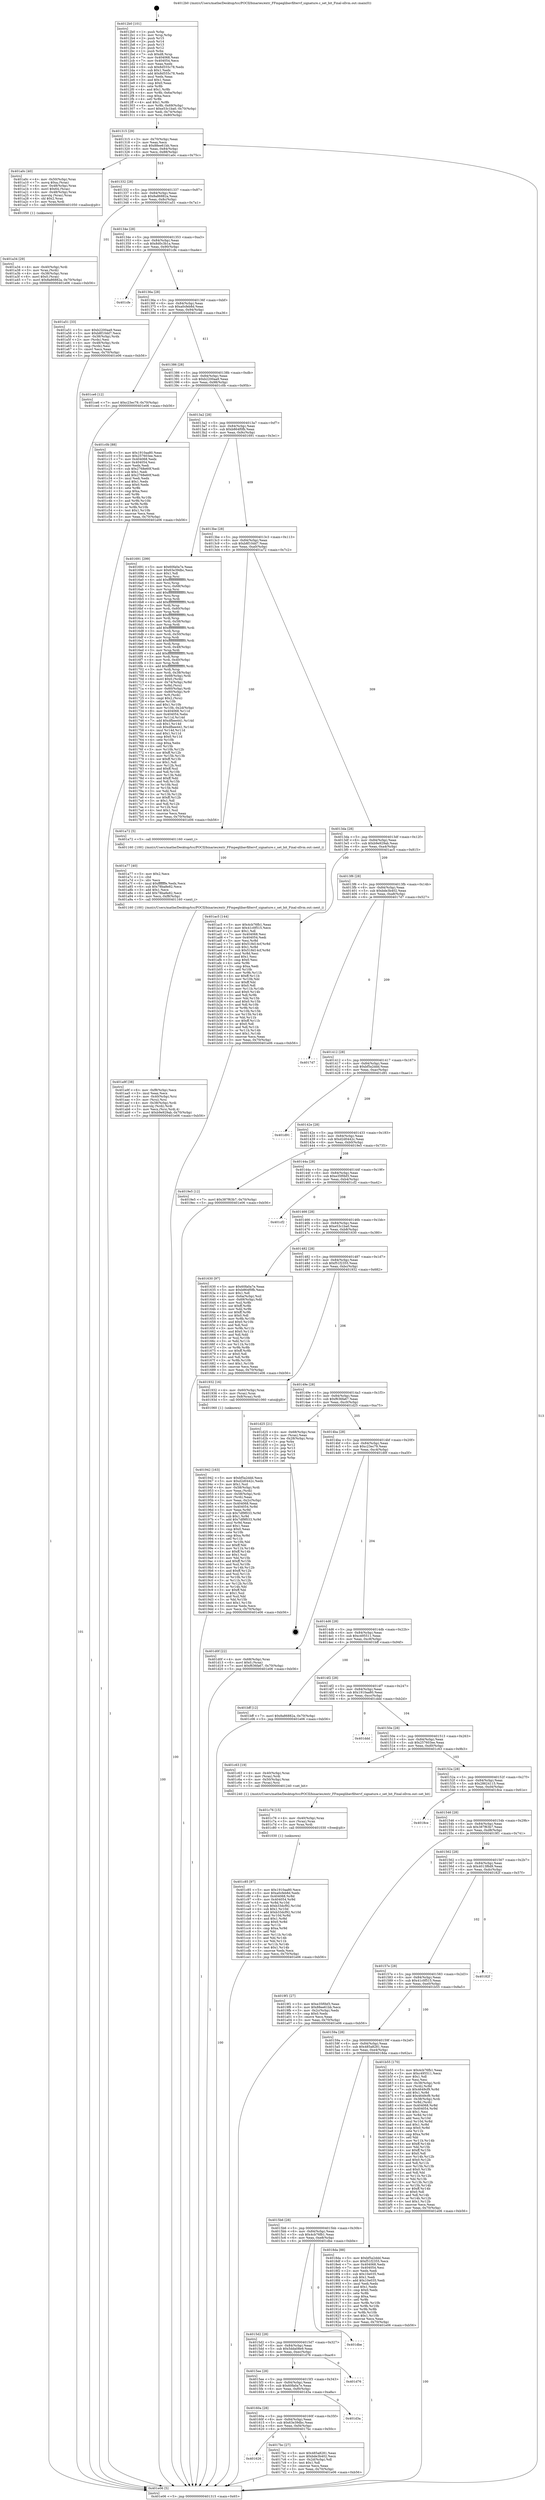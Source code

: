 digraph "0x4012b0" {
  label = "0x4012b0 (/mnt/c/Users/mathe/Desktop/tcc/POCII/binaries/extr_FFmpeglibavfiltervf_signature.c_set_bit_Final-ollvm.out::main(0))"
  labelloc = "t"
  node[shape=record]

  Entry [label="",width=0.3,height=0.3,shape=circle,fillcolor=black,style=filled]
  "0x401315" [label="{
     0x401315 [29]\l
     | [instrs]\l
     &nbsp;&nbsp;0x401315 \<+3\>: mov -0x70(%rbp),%eax\l
     &nbsp;&nbsp;0x401318 \<+2\>: mov %eax,%ecx\l
     &nbsp;&nbsp;0x40131a \<+6\>: sub $0x88ee61bb,%ecx\l
     &nbsp;&nbsp;0x401320 \<+6\>: mov %eax,-0x84(%rbp)\l
     &nbsp;&nbsp;0x401326 \<+6\>: mov %ecx,-0x88(%rbp)\l
     &nbsp;&nbsp;0x40132c \<+6\>: je 0000000000401a0c \<main+0x75c\>\l
  }"]
  "0x401a0c" [label="{
     0x401a0c [40]\l
     | [instrs]\l
     &nbsp;&nbsp;0x401a0c \<+4\>: mov -0x50(%rbp),%rax\l
     &nbsp;&nbsp;0x401a10 \<+7\>: movq $0xa,(%rax)\l
     &nbsp;&nbsp;0x401a17 \<+4\>: mov -0x48(%rbp),%rax\l
     &nbsp;&nbsp;0x401a1b \<+6\>: movl $0x64,(%rax)\l
     &nbsp;&nbsp;0x401a21 \<+4\>: mov -0x48(%rbp),%rax\l
     &nbsp;&nbsp;0x401a25 \<+3\>: movslq (%rax),%rax\l
     &nbsp;&nbsp;0x401a28 \<+4\>: shl $0x2,%rax\l
     &nbsp;&nbsp;0x401a2c \<+3\>: mov %rax,%rdi\l
     &nbsp;&nbsp;0x401a2f \<+5\>: call 0000000000401050 \<malloc@plt\>\l
     | [calls]\l
     &nbsp;&nbsp;0x401050 \{1\} (unknown)\l
  }"]
  "0x401332" [label="{
     0x401332 [28]\l
     | [instrs]\l
     &nbsp;&nbsp;0x401332 \<+5\>: jmp 0000000000401337 \<main+0x87\>\l
     &nbsp;&nbsp;0x401337 \<+6\>: mov -0x84(%rbp),%eax\l
     &nbsp;&nbsp;0x40133d \<+5\>: sub $0x8a86882a,%eax\l
     &nbsp;&nbsp;0x401342 \<+6\>: mov %eax,-0x8c(%rbp)\l
     &nbsp;&nbsp;0x401348 \<+6\>: je 0000000000401a51 \<main+0x7a1\>\l
  }"]
  Exit [label="",width=0.3,height=0.3,shape=circle,fillcolor=black,style=filled,peripheries=2]
  "0x401a51" [label="{
     0x401a51 [33]\l
     | [instrs]\l
     &nbsp;&nbsp;0x401a51 \<+5\>: mov $0xb2200aa9,%eax\l
     &nbsp;&nbsp;0x401a56 \<+5\>: mov $0xb8f10dd7,%ecx\l
     &nbsp;&nbsp;0x401a5b \<+4\>: mov -0x38(%rbp),%rdx\l
     &nbsp;&nbsp;0x401a5f \<+2\>: mov (%rdx),%esi\l
     &nbsp;&nbsp;0x401a61 \<+4\>: mov -0x48(%rbp),%rdx\l
     &nbsp;&nbsp;0x401a65 \<+2\>: cmp (%rdx),%esi\l
     &nbsp;&nbsp;0x401a67 \<+3\>: cmovl %ecx,%eax\l
     &nbsp;&nbsp;0x401a6a \<+3\>: mov %eax,-0x70(%rbp)\l
     &nbsp;&nbsp;0x401a6d \<+5\>: jmp 0000000000401e06 \<main+0xb56\>\l
  }"]
  "0x40134e" [label="{
     0x40134e [28]\l
     | [instrs]\l
     &nbsp;&nbsp;0x40134e \<+5\>: jmp 0000000000401353 \<main+0xa3\>\l
     &nbsp;&nbsp;0x401353 \<+6\>: mov -0x84(%rbp),%eax\l
     &nbsp;&nbsp;0x401359 \<+5\>: sub $0x8d0c3b1a,%eax\l
     &nbsp;&nbsp;0x40135e \<+6\>: mov %eax,-0x90(%rbp)\l
     &nbsp;&nbsp;0x401364 \<+6\>: je 0000000000401cfe \<main+0xa4e\>\l
  }"]
  "0x401c85" [label="{
     0x401c85 [97]\l
     | [instrs]\l
     &nbsp;&nbsp;0x401c85 \<+5\>: mov $0x1910aa80,%ecx\l
     &nbsp;&nbsp;0x401c8a \<+5\>: mov $0xa0cfeb8d,%edx\l
     &nbsp;&nbsp;0x401c8f \<+8\>: mov 0x404068,%r8d\l
     &nbsp;&nbsp;0x401c97 \<+8\>: mov 0x404054,%r9d\l
     &nbsp;&nbsp;0x401c9f \<+3\>: mov %r8d,%r10d\l
     &nbsp;&nbsp;0x401ca2 \<+7\>: sub $0xb33dcf92,%r10d\l
     &nbsp;&nbsp;0x401ca9 \<+4\>: sub $0x1,%r10d\l
     &nbsp;&nbsp;0x401cad \<+7\>: add $0xb33dcf92,%r10d\l
     &nbsp;&nbsp;0x401cb4 \<+4\>: imul %r10d,%r8d\l
     &nbsp;&nbsp;0x401cb8 \<+4\>: and $0x1,%r8d\l
     &nbsp;&nbsp;0x401cbc \<+4\>: cmp $0x0,%r8d\l
     &nbsp;&nbsp;0x401cc0 \<+4\>: sete %r11b\l
     &nbsp;&nbsp;0x401cc4 \<+4\>: cmp $0xa,%r9d\l
     &nbsp;&nbsp;0x401cc8 \<+3\>: setl %bl\l
     &nbsp;&nbsp;0x401ccb \<+3\>: mov %r11b,%r14b\l
     &nbsp;&nbsp;0x401cce \<+3\>: and %bl,%r14b\l
     &nbsp;&nbsp;0x401cd1 \<+3\>: xor %bl,%r11b\l
     &nbsp;&nbsp;0x401cd4 \<+3\>: or %r11b,%r14b\l
     &nbsp;&nbsp;0x401cd7 \<+4\>: test $0x1,%r14b\l
     &nbsp;&nbsp;0x401cdb \<+3\>: cmovne %edx,%ecx\l
     &nbsp;&nbsp;0x401cde \<+3\>: mov %ecx,-0x70(%rbp)\l
     &nbsp;&nbsp;0x401ce1 \<+5\>: jmp 0000000000401e06 \<main+0xb56\>\l
  }"]
  "0x401cfe" [label="{
     0x401cfe\l
  }", style=dashed]
  "0x40136a" [label="{
     0x40136a [28]\l
     | [instrs]\l
     &nbsp;&nbsp;0x40136a \<+5\>: jmp 000000000040136f \<main+0xbf\>\l
     &nbsp;&nbsp;0x40136f \<+6\>: mov -0x84(%rbp),%eax\l
     &nbsp;&nbsp;0x401375 \<+5\>: sub $0xa0cfeb8d,%eax\l
     &nbsp;&nbsp;0x40137a \<+6\>: mov %eax,-0x94(%rbp)\l
     &nbsp;&nbsp;0x401380 \<+6\>: je 0000000000401ce6 \<main+0xa36\>\l
  }"]
  "0x401c76" [label="{
     0x401c76 [15]\l
     | [instrs]\l
     &nbsp;&nbsp;0x401c76 \<+4\>: mov -0x40(%rbp),%rax\l
     &nbsp;&nbsp;0x401c7a \<+3\>: mov (%rax),%rax\l
     &nbsp;&nbsp;0x401c7d \<+3\>: mov %rax,%rdi\l
     &nbsp;&nbsp;0x401c80 \<+5\>: call 0000000000401030 \<free@plt\>\l
     | [calls]\l
     &nbsp;&nbsp;0x401030 \{1\} (unknown)\l
  }"]
  "0x401ce6" [label="{
     0x401ce6 [12]\l
     | [instrs]\l
     &nbsp;&nbsp;0x401ce6 \<+7\>: movl $0xc23ec79,-0x70(%rbp)\l
     &nbsp;&nbsp;0x401ced \<+5\>: jmp 0000000000401e06 \<main+0xb56\>\l
  }"]
  "0x401386" [label="{
     0x401386 [28]\l
     | [instrs]\l
     &nbsp;&nbsp;0x401386 \<+5\>: jmp 000000000040138b \<main+0xdb\>\l
     &nbsp;&nbsp;0x40138b \<+6\>: mov -0x84(%rbp),%eax\l
     &nbsp;&nbsp;0x401391 \<+5\>: sub $0xb2200aa9,%eax\l
     &nbsp;&nbsp;0x401396 \<+6\>: mov %eax,-0x98(%rbp)\l
     &nbsp;&nbsp;0x40139c \<+6\>: je 0000000000401c0b \<main+0x95b\>\l
  }"]
  "0x401a9f" [label="{
     0x401a9f [38]\l
     | [instrs]\l
     &nbsp;&nbsp;0x401a9f \<+6\>: mov -0xf8(%rbp),%ecx\l
     &nbsp;&nbsp;0x401aa5 \<+3\>: imul %eax,%ecx\l
     &nbsp;&nbsp;0x401aa8 \<+4\>: mov -0x40(%rbp),%rsi\l
     &nbsp;&nbsp;0x401aac \<+3\>: mov (%rsi),%rsi\l
     &nbsp;&nbsp;0x401aaf \<+4\>: mov -0x38(%rbp),%rdi\l
     &nbsp;&nbsp;0x401ab3 \<+3\>: movslq (%rdi),%rdi\l
     &nbsp;&nbsp;0x401ab6 \<+3\>: mov %ecx,(%rsi,%rdi,4)\l
     &nbsp;&nbsp;0x401ab9 \<+7\>: movl $0xb9e929ab,-0x70(%rbp)\l
     &nbsp;&nbsp;0x401ac0 \<+5\>: jmp 0000000000401e06 \<main+0xb56\>\l
  }"]
  "0x401c0b" [label="{
     0x401c0b [88]\l
     | [instrs]\l
     &nbsp;&nbsp;0x401c0b \<+5\>: mov $0x1910aa80,%eax\l
     &nbsp;&nbsp;0x401c10 \<+5\>: mov $0x257603ee,%ecx\l
     &nbsp;&nbsp;0x401c15 \<+7\>: mov 0x404068,%edx\l
     &nbsp;&nbsp;0x401c1c \<+7\>: mov 0x404054,%esi\l
     &nbsp;&nbsp;0x401c23 \<+2\>: mov %edx,%edi\l
     &nbsp;&nbsp;0x401c25 \<+6\>: sub $0x2768e60f,%edi\l
     &nbsp;&nbsp;0x401c2b \<+3\>: sub $0x1,%edi\l
     &nbsp;&nbsp;0x401c2e \<+6\>: add $0x2768e60f,%edi\l
     &nbsp;&nbsp;0x401c34 \<+3\>: imul %edi,%edx\l
     &nbsp;&nbsp;0x401c37 \<+3\>: and $0x1,%edx\l
     &nbsp;&nbsp;0x401c3a \<+3\>: cmp $0x0,%edx\l
     &nbsp;&nbsp;0x401c3d \<+4\>: sete %r8b\l
     &nbsp;&nbsp;0x401c41 \<+3\>: cmp $0xa,%esi\l
     &nbsp;&nbsp;0x401c44 \<+4\>: setl %r9b\l
     &nbsp;&nbsp;0x401c48 \<+3\>: mov %r8b,%r10b\l
     &nbsp;&nbsp;0x401c4b \<+3\>: and %r9b,%r10b\l
     &nbsp;&nbsp;0x401c4e \<+3\>: xor %r9b,%r8b\l
     &nbsp;&nbsp;0x401c51 \<+3\>: or %r8b,%r10b\l
     &nbsp;&nbsp;0x401c54 \<+4\>: test $0x1,%r10b\l
     &nbsp;&nbsp;0x401c58 \<+3\>: cmovne %ecx,%eax\l
     &nbsp;&nbsp;0x401c5b \<+3\>: mov %eax,-0x70(%rbp)\l
     &nbsp;&nbsp;0x401c5e \<+5\>: jmp 0000000000401e06 \<main+0xb56\>\l
  }"]
  "0x4013a2" [label="{
     0x4013a2 [28]\l
     | [instrs]\l
     &nbsp;&nbsp;0x4013a2 \<+5\>: jmp 00000000004013a7 \<main+0xf7\>\l
     &nbsp;&nbsp;0x4013a7 \<+6\>: mov -0x84(%rbp),%eax\l
     &nbsp;&nbsp;0x4013ad \<+5\>: sub $0xb864f0fb,%eax\l
     &nbsp;&nbsp;0x4013b2 \<+6\>: mov %eax,-0x9c(%rbp)\l
     &nbsp;&nbsp;0x4013b8 \<+6\>: je 0000000000401691 \<main+0x3e1\>\l
  }"]
  "0x401a77" [label="{
     0x401a77 [40]\l
     | [instrs]\l
     &nbsp;&nbsp;0x401a77 \<+5\>: mov $0x2,%ecx\l
     &nbsp;&nbsp;0x401a7c \<+1\>: cltd\l
     &nbsp;&nbsp;0x401a7d \<+2\>: idiv %ecx\l
     &nbsp;&nbsp;0x401a7f \<+6\>: imul $0xfffffffe,%edx,%ecx\l
     &nbsp;&nbsp;0x401a85 \<+6\>: sub $0x78ba8e82,%ecx\l
     &nbsp;&nbsp;0x401a8b \<+3\>: add $0x1,%ecx\l
     &nbsp;&nbsp;0x401a8e \<+6\>: add $0x78ba8e82,%ecx\l
     &nbsp;&nbsp;0x401a94 \<+6\>: mov %ecx,-0xf8(%rbp)\l
     &nbsp;&nbsp;0x401a9a \<+5\>: call 0000000000401160 \<next_i\>\l
     | [calls]\l
     &nbsp;&nbsp;0x401160 \{100\} (/mnt/c/Users/mathe/Desktop/tcc/POCII/binaries/extr_FFmpeglibavfiltervf_signature.c_set_bit_Final-ollvm.out::next_i)\l
  }"]
  "0x401691" [label="{
     0x401691 [299]\l
     | [instrs]\l
     &nbsp;&nbsp;0x401691 \<+5\>: mov $0x60fa0a7e,%eax\l
     &nbsp;&nbsp;0x401696 \<+5\>: mov $0x63e39dbc,%ecx\l
     &nbsp;&nbsp;0x40169b \<+2\>: mov $0x1,%dl\l
     &nbsp;&nbsp;0x40169d \<+3\>: mov %rsp,%rsi\l
     &nbsp;&nbsp;0x4016a0 \<+4\>: add $0xfffffffffffffff0,%rsi\l
     &nbsp;&nbsp;0x4016a4 \<+3\>: mov %rsi,%rsp\l
     &nbsp;&nbsp;0x4016a7 \<+4\>: mov %rsi,-0x68(%rbp)\l
     &nbsp;&nbsp;0x4016ab \<+3\>: mov %rsp,%rsi\l
     &nbsp;&nbsp;0x4016ae \<+4\>: add $0xfffffffffffffff0,%rsi\l
     &nbsp;&nbsp;0x4016b2 \<+3\>: mov %rsi,%rsp\l
     &nbsp;&nbsp;0x4016b5 \<+3\>: mov %rsp,%rdi\l
     &nbsp;&nbsp;0x4016b8 \<+4\>: add $0xfffffffffffffff0,%rdi\l
     &nbsp;&nbsp;0x4016bc \<+3\>: mov %rdi,%rsp\l
     &nbsp;&nbsp;0x4016bf \<+4\>: mov %rdi,-0x60(%rbp)\l
     &nbsp;&nbsp;0x4016c3 \<+3\>: mov %rsp,%rdi\l
     &nbsp;&nbsp;0x4016c6 \<+4\>: add $0xfffffffffffffff0,%rdi\l
     &nbsp;&nbsp;0x4016ca \<+3\>: mov %rdi,%rsp\l
     &nbsp;&nbsp;0x4016cd \<+4\>: mov %rdi,-0x58(%rbp)\l
     &nbsp;&nbsp;0x4016d1 \<+3\>: mov %rsp,%rdi\l
     &nbsp;&nbsp;0x4016d4 \<+4\>: add $0xfffffffffffffff0,%rdi\l
     &nbsp;&nbsp;0x4016d8 \<+3\>: mov %rdi,%rsp\l
     &nbsp;&nbsp;0x4016db \<+4\>: mov %rdi,-0x50(%rbp)\l
     &nbsp;&nbsp;0x4016df \<+3\>: mov %rsp,%rdi\l
     &nbsp;&nbsp;0x4016e2 \<+4\>: add $0xfffffffffffffff0,%rdi\l
     &nbsp;&nbsp;0x4016e6 \<+3\>: mov %rdi,%rsp\l
     &nbsp;&nbsp;0x4016e9 \<+4\>: mov %rdi,-0x48(%rbp)\l
     &nbsp;&nbsp;0x4016ed \<+3\>: mov %rsp,%rdi\l
     &nbsp;&nbsp;0x4016f0 \<+4\>: add $0xfffffffffffffff0,%rdi\l
     &nbsp;&nbsp;0x4016f4 \<+3\>: mov %rdi,%rsp\l
     &nbsp;&nbsp;0x4016f7 \<+4\>: mov %rdi,-0x40(%rbp)\l
     &nbsp;&nbsp;0x4016fb \<+3\>: mov %rsp,%rdi\l
     &nbsp;&nbsp;0x4016fe \<+4\>: add $0xfffffffffffffff0,%rdi\l
     &nbsp;&nbsp;0x401702 \<+3\>: mov %rdi,%rsp\l
     &nbsp;&nbsp;0x401705 \<+4\>: mov %rdi,-0x38(%rbp)\l
     &nbsp;&nbsp;0x401709 \<+4\>: mov -0x68(%rbp),%rdi\l
     &nbsp;&nbsp;0x40170d \<+6\>: movl $0x0,(%rdi)\l
     &nbsp;&nbsp;0x401713 \<+4\>: mov -0x74(%rbp),%r8d\l
     &nbsp;&nbsp;0x401717 \<+3\>: mov %r8d,(%rsi)\l
     &nbsp;&nbsp;0x40171a \<+4\>: mov -0x60(%rbp),%rdi\l
     &nbsp;&nbsp;0x40171e \<+4\>: mov -0x80(%rbp),%r9\l
     &nbsp;&nbsp;0x401722 \<+3\>: mov %r9,(%rdi)\l
     &nbsp;&nbsp;0x401725 \<+3\>: cmpl $0x2,(%rsi)\l
     &nbsp;&nbsp;0x401728 \<+4\>: setne %r10b\l
     &nbsp;&nbsp;0x40172c \<+4\>: and $0x1,%r10b\l
     &nbsp;&nbsp;0x401730 \<+4\>: mov %r10b,-0x2d(%rbp)\l
     &nbsp;&nbsp;0x401734 \<+8\>: mov 0x404068,%r11d\l
     &nbsp;&nbsp;0x40173c \<+7\>: mov 0x404054,%ebx\l
     &nbsp;&nbsp;0x401743 \<+3\>: mov %r11d,%r14d\l
     &nbsp;&nbsp;0x401746 \<+7\>: add $0xdfbee441,%r14d\l
     &nbsp;&nbsp;0x40174d \<+4\>: sub $0x1,%r14d\l
     &nbsp;&nbsp;0x401751 \<+7\>: sub $0xdfbee441,%r14d\l
     &nbsp;&nbsp;0x401758 \<+4\>: imul %r14d,%r11d\l
     &nbsp;&nbsp;0x40175c \<+4\>: and $0x1,%r11d\l
     &nbsp;&nbsp;0x401760 \<+4\>: cmp $0x0,%r11d\l
     &nbsp;&nbsp;0x401764 \<+4\>: sete %r10b\l
     &nbsp;&nbsp;0x401768 \<+3\>: cmp $0xa,%ebx\l
     &nbsp;&nbsp;0x40176b \<+4\>: setl %r15b\l
     &nbsp;&nbsp;0x40176f \<+3\>: mov %r10b,%r12b\l
     &nbsp;&nbsp;0x401772 \<+4\>: xor $0xff,%r12b\l
     &nbsp;&nbsp;0x401776 \<+3\>: mov %r15b,%r13b\l
     &nbsp;&nbsp;0x401779 \<+4\>: xor $0xff,%r13b\l
     &nbsp;&nbsp;0x40177d \<+3\>: xor $0x1,%dl\l
     &nbsp;&nbsp;0x401780 \<+3\>: mov %r12b,%sil\l
     &nbsp;&nbsp;0x401783 \<+4\>: and $0xff,%sil\l
     &nbsp;&nbsp;0x401787 \<+3\>: and %dl,%r10b\l
     &nbsp;&nbsp;0x40178a \<+3\>: mov %r13b,%dil\l
     &nbsp;&nbsp;0x40178d \<+4\>: and $0xff,%dil\l
     &nbsp;&nbsp;0x401791 \<+3\>: and %dl,%r15b\l
     &nbsp;&nbsp;0x401794 \<+3\>: or %r10b,%sil\l
     &nbsp;&nbsp;0x401797 \<+3\>: or %r15b,%dil\l
     &nbsp;&nbsp;0x40179a \<+3\>: xor %dil,%sil\l
     &nbsp;&nbsp;0x40179d \<+3\>: or %r13b,%r12b\l
     &nbsp;&nbsp;0x4017a0 \<+4\>: xor $0xff,%r12b\l
     &nbsp;&nbsp;0x4017a4 \<+3\>: or $0x1,%dl\l
     &nbsp;&nbsp;0x4017a7 \<+3\>: and %dl,%r12b\l
     &nbsp;&nbsp;0x4017aa \<+3\>: or %r12b,%sil\l
     &nbsp;&nbsp;0x4017ad \<+4\>: test $0x1,%sil\l
     &nbsp;&nbsp;0x4017b1 \<+3\>: cmovne %ecx,%eax\l
     &nbsp;&nbsp;0x4017b4 \<+3\>: mov %eax,-0x70(%rbp)\l
     &nbsp;&nbsp;0x4017b7 \<+5\>: jmp 0000000000401e06 \<main+0xb56\>\l
  }"]
  "0x4013be" [label="{
     0x4013be [28]\l
     | [instrs]\l
     &nbsp;&nbsp;0x4013be \<+5\>: jmp 00000000004013c3 \<main+0x113\>\l
     &nbsp;&nbsp;0x4013c3 \<+6\>: mov -0x84(%rbp),%eax\l
     &nbsp;&nbsp;0x4013c9 \<+5\>: sub $0xb8f10dd7,%eax\l
     &nbsp;&nbsp;0x4013ce \<+6\>: mov %eax,-0xa0(%rbp)\l
     &nbsp;&nbsp;0x4013d4 \<+6\>: je 0000000000401a72 \<main+0x7c2\>\l
  }"]
  "0x401a34" [label="{
     0x401a34 [29]\l
     | [instrs]\l
     &nbsp;&nbsp;0x401a34 \<+4\>: mov -0x40(%rbp),%rdi\l
     &nbsp;&nbsp;0x401a38 \<+3\>: mov %rax,(%rdi)\l
     &nbsp;&nbsp;0x401a3b \<+4\>: mov -0x38(%rbp),%rax\l
     &nbsp;&nbsp;0x401a3f \<+6\>: movl $0x0,(%rax)\l
     &nbsp;&nbsp;0x401a45 \<+7\>: movl $0x8a86882a,-0x70(%rbp)\l
     &nbsp;&nbsp;0x401a4c \<+5\>: jmp 0000000000401e06 \<main+0xb56\>\l
  }"]
  "0x401a72" [label="{
     0x401a72 [5]\l
     | [instrs]\l
     &nbsp;&nbsp;0x401a72 \<+5\>: call 0000000000401160 \<next_i\>\l
     | [calls]\l
     &nbsp;&nbsp;0x401160 \{100\} (/mnt/c/Users/mathe/Desktop/tcc/POCII/binaries/extr_FFmpeglibavfiltervf_signature.c_set_bit_Final-ollvm.out::next_i)\l
  }"]
  "0x4013da" [label="{
     0x4013da [28]\l
     | [instrs]\l
     &nbsp;&nbsp;0x4013da \<+5\>: jmp 00000000004013df \<main+0x12f\>\l
     &nbsp;&nbsp;0x4013df \<+6\>: mov -0x84(%rbp),%eax\l
     &nbsp;&nbsp;0x4013e5 \<+5\>: sub $0xb9e929ab,%eax\l
     &nbsp;&nbsp;0x4013ea \<+6\>: mov %eax,-0xa4(%rbp)\l
     &nbsp;&nbsp;0x4013f0 \<+6\>: je 0000000000401ac5 \<main+0x815\>\l
  }"]
  "0x401942" [label="{
     0x401942 [163]\l
     | [instrs]\l
     &nbsp;&nbsp;0x401942 \<+5\>: mov $0xbf5a2ddd,%ecx\l
     &nbsp;&nbsp;0x401947 \<+5\>: mov $0xd2d0442c,%edx\l
     &nbsp;&nbsp;0x40194c \<+3\>: mov $0x1,%sil\l
     &nbsp;&nbsp;0x40194f \<+4\>: mov -0x58(%rbp),%rdi\l
     &nbsp;&nbsp;0x401953 \<+2\>: mov %eax,(%rdi)\l
     &nbsp;&nbsp;0x401955 \<+4\>: mov -0x58(%rbp),%rdi\l
     &nbsp;&nbsp;0x401959 \<+2\>: mov (%rdi),%eax\l
     &nbsp;&nbsp;0x40195b \<+3\>: mov %eax,-0x2c(%rbp)\l
     &nbsp;&nbsp;0x40195e \<+7\>: mov 0x404068,%eax\l
     &nbsp;&nbsp;0x401965 \<+8\>: mov 0x404054,%r8d\l
     &nbsp;&nbsp;0x40196d \<+3\>: mov %eax,%r9d\l
     &nbsp;&nbsp;0x401970 \<+7\>: sub $0x7df9f033,%r9d\l
     &nbsp;&nbsp;0x401977 \<+4\>: sub $0x1,%r9d\l
     &nbsp;&nbsp;0x40197b \<+7\>: add $0x7df9f033,%r9d\l
     &nbsp;&nbsp;0x401982 \<+4\>: imul %r9d,%eax\l
     &nbsp;&nbsp;0x401986 \<+3\>: and $0x1,%eax\l
     &nbsp;&nbsp;0x401989 \<+3\>: cmp $0x0,%eax\l
     &nbsp;&nbsp;0x40198c \<+4\>: sete %r10b\l
     &nbsp;&nbsp;0x401990 \<+4\>: cmp $0xa,%r8d\l
     &nbsp;&nbsp;0x401994 \<+4\>: setl %r11b\l
     &nbsp;&nbsp;0x401998 \<+3\>: mov %r10b,%bl\l
     &nbsp;&nbsp;0x40199b \<+3\>: xor $0xff,%bl\l
     &nbsp;&nbsp;0x40199e \<+3\>: mov %r11b,%r14b\l
     &nbsp;&nbsp;0x4019a1 \<+4\>: xor $0xff,%r14b\l
     &nbsp;&nbsp;0x4019a5 \<+4\>: xor $0x1,%sil\l
     &nbsp;&nbsp;0x4019a9 \<+3\>: mov %bl,%r15b\l
     &nbsp;&nbsp;0x4019ac \<+4\>: and $0xff,%r15b\l
     &nbsp;&nbsp;0x4019b0 \<+3\>: and %sil,%r10b\l
     &nbsp;&nbsp;0x4019b3 \<+3\>: mov %r14b,%r12b\l
     &nbsp;&nbsp;0x4019b6 \<+4\>: and $0xff,%r12b\l
     &nbsp;&nbsp;0x4019ba \<+3\>: and %sil,%r11b\l
     &nbsp;&nbsp;0x4019bd \<+3\>: or %r10b,%r15b\l
     &nbsp;&nbsp;0x4019c0 \<+3\>: or %r11b,%r12b\l
     &nbsp;&nbsp;0x4019c3 \<+3\>: xor %r12b,%r15b\l
     &nbsp;&nbsp;0x4019c6 \<+3\>: or %r14b,%bl\l
     &nbsp;&nbsp;0x4019c9 \<+3\>: xor $0xff,%bl\l
     &nbsp;&nbsp;0x4019cc \<+4\>: or $0x1,%sil\l
     &nbsp;&nbsp;0x4019d0 \<+3\>: and %sil,%bl\l
     &nbsp;&nbsp;0x4019d3 \<+3\>: or %bl,%r15b\l
     &nbsp;&nbsp;0x4019d6 \<+4\>: test $0x1,%r15b\l
     &nbsp;&nbsp;0x4019da \<+3\>: cmovne %edx,%ecx\l
     &nbsp;&nbsp;0x4019dd \<+3\>: mov %ecx,-0x70(%rbp)\l
     &nbsp;&nbsp;0x4019e0 \<+5\>: jmp 0000000000401e06 \<main+0xb56\>\l
  }"]
  "0x401ac5" [label="{
     0x401ac5 [144]\l
     | [instrs]\l
     &nbsp;&nbsp;0x401ac5 \<+5\>: mov $0x4cb76fb1,%eax\l
     &nbsp;&nbsp;0x401aca \<+5\>: mov $0x41c0f515,%ecx\l
     &nbsp;&nbsp;0x401acf \<+2\>: mov $0x1,%dl\l
     &nbsp;&nbsp;0x401ad1 \<+7\>: mov 0x404068,%esi\l
     &nbsp;&nbsp;0x401ad8 \<+7\>: mov 0x404054,%edi\l
     &nbsp;&nbsp;0x401adf \<+3\>: mov %esi,%r8d\l
     &nbsp;&nbsp;0x401ae2 \<+7\>: add $0x518d14cf,%r8d\l
     &nbsp;&nbsp;0x401ae9 \<+4\>: sub $0x1,%r8d\l
     &nbsp;&nbsp;0x401aed \<+7\>: sub $0x518d14cf,%r8d\l
     &nbsp;&nbsp;0x401af4 \<+4\>: imul %r8d,%esi\l
     &nbsp;&nbsp;0x401af8 \<+3\>: and $0x1,%esi\l
     &nbsp;&nbsp;0x401afb \<+3\>: cmp $0x0,%esi\l
     &nbsp;&nbsp;0x401afe \<+4\>: sete %r9b\l
     &nbsp;&nbsp;0x401b02 \<+3\>: cmp $0xa,%edi\l
     &nbsp;&nbsp;0x401b05 \<+4\>: setl %r10b\l
     &nbsp;&nbsp;0x401b09 \<+3\>: mov %r9b,%r11b\l
     &nbsp;&nbsp;0x401b0c \<+4\>: xor $0xff,%r11b\l
     &nbsp;&nbsp;0x401b10 \<+3\>: mov %r10b,%bl\l
     &nbsp;&nbsp;0x401b13 \<+3\>: xor $0xff,%bl\l
     &nbsp;&nbsp;0x401b16 \<+3\>: xor $0x0,%dl\l
     &nbsp;&nbsp;0x401b19 \<+3\>: mov %r11b,%r14b\l
     &nbsp;&nbsp;0x401b1c \<+4\>: and $0x0,%r14b\l
     &nbsp;&nbsp;0x401b20 \<+3\>: and %dl,%r9b\l
     &nbsp;&nbsp;0x401b23 \<+3\>: mov %bl,%r15b\l
     &nbsp;&nbsp;0x401b26 \<+4\>: and $0x0,%r15b\l
     &nbsp;&nbsp;0x401b2a \<+3\>: and %dl,%r10b\l
     &nbsp;&nbsp;0x401b2d \<+3\>: or %r9b,%r14b\l
     &nbsp;&nbsp;0x401b30 \<+3\>: or %r10b,%r15b\l
     &nbsp;&nbsp;0x401b33 \<+3\>: xor %r15b,%r14b\l
     &nbsp;&nbsp;0x401b36 \<+3\>: or %bl,%r11b\l
     &nbsp;&nbsp;0x401b39 \<+4\>: xor $0xff,%r11b\l
     &nbsp;&nbsp;0x401b3d \<+3\>: or $0x0,%dl\l
     &nbsp;&nbsp;0x401b40 \<+3\>: and %dl,%r11b\l
     &nbsp;&nbsp;0x401b43 \<+3\>: or %r11b,%r14b\l
     &nbsp;&nbsp;0x401b46 \<+4\>: test $0x1,%r14b\l
     &nbsp;&nbsp;0x401b4a \<+3\>: cmovne %ecx,%eax\l
     &nbsp;&nbsp;0x401b4d \<+3\>: mov %eax,-0x70(%rbp)\l
     &nbsp;&nbsp;0x401b50 \<+5\>: jmp 0000000000401e06 \<main+0xb56\>\l
  }"]
  "0x4013f6" [label="{
     0x4013f6 [28]\l
     | [instrs]\l
     &nbsp;&nbsp;0x4013f6 \<+5\>: jmp 00000000004013fb \<main+0x14b\>\l
     &nbsp;&nbsp;0x4013fb \<+6\>: mov -0x84(%rbp),%eax\l
     &nbsp;&nbsp;0x401401 \<+5\>: sub $0xbde3b402,%eax\l
     &nbsp;&nbsp;0x401406 \<+6\>: mov %eax,-0xa8(%rbp)\l
     &nbsp;&nbsp;0x40140c \<+6\>: je 00000000004017d7 \<main+0x527\>\l
  }"]
  "0x401626" [label="{
     0x401626\l
  }", style=dashed]
  "0x4017d7" [label="{
     0x4017d7\l
  }", style=dashed]
  "0x401412" [label="{
     0x401412 [28]\l
     | [instrs]\l
     &nbsp;&nbsp;0x401412 \<+5\>: jmp 0000000000401417 \<main+0x167\>\l
     &nbsp;&nbsp;0x401417 \<+6\>: mov -0x84(%rbp),%eax\l
     &nbsp;&nbsp;0x40141d \<+5\>: sub $0xbf5a2ddd,%eax\l
     &nbsp;&nbsp;0x401422 \<+6\>: mov %eax,-0xac(%rbp)\l
     &nbsp;&nbsp;0x401428 \<+6\>: je 0000000000401d91 \<main+0xae1\>\l
  }"]
  "0x4017bc" [label="{
     0x4017bc [27]\l
     | [instrs]\l
     &nbsp;&nbsp;0x4017bc \<+5\>: mov $0x485a8281,%eax\l
     &nbsp;&nbsp;0x4017c1 \<+5\>: mov $0xbde3b402,%ecx\l
     &nbsp;&nbsp;0x4017c6 \<+3\>: mov -0x2d(%rbp),%dl\l
     &nbsp;&nbsp;0x4017c9 \<+3\>: test $0x1,%dl\l
     &nbsp;&nbsp;0x4017cc \<+3\>: cmovne %ecx,%eax\l
     &nbsp;&nbsp;0x4017cf \<+3\>: mov %eax,-0x70(%rbp)\l
     &nbsp;&nbsp;0x4017d2 \<+5\>: jmp 0000000000401e06 \<main+0xb56\>\l
  }"]
  "0x401d91" [label="{
     0x401d91\l
  }", style=dashed]
  "0x40142e" [label="{
     0x40142e [28]\l
     | [instrs]\l
     &nbsp;&nbsp;0x40142e \<+5\>: jmp 0000000000401433 \<main+0x183\>\l
     &nbsp;&nbsp;0x401433 \<+6\>: mov -0x84(%rbp),%eax\l
     &nbsp;&nbsp;0x401439 \<+5\>: sub $0xd2d0442c,%eax\l
     &nbsp;&nbsp;0x40143e \<+6\>: mov %eax,-0xb0(%rbp)\l
     &nbsp;&nbsp;0x401444 \<+6\>: je 00000000004019e5 \<main+0x735\>\l
  }"]
  "0x40160a" [label="{
     0x40160a [28]\l
     | [instrs]\l
     &nbsp;&nbsp;0x40160a \<+5\>: jmp 000000000040160f \<main+0x35f\>\l
     &nbsp;&nbsp;0x40160f \<+6\>: mov -0x84(%rbp),%eax\l
     &nbsp;&nbsp;0x401615 \<+5\>: sub $0x63e39dbc,%eax\l
     &nbsp;&nbsp;0x40161a \<+6\>: mov %eax,-0xf4(%rbp)\l
     &nbsp;&nbsp;0x401620 \<+6\>: je 00000000004017bc \<main+0x50c\>\l
  }"]
  "0x4019e5" [label="{
     0x4019e5 [12]\l
     | [instrs]\l
     &nbsp;&nbsp;0x4019e5 \<+7\>: movl $0x387f63b7,-0x70(%rbp)\l
     &nbsp;&nbsp;0x4019ec \<+5\>: jmp 0000000000401e06 \<main+0xb56\>\l
  }"]
  "0x40144a" [label="{
     0x40144a [28]\l
     | [instrs]\l
     &nbsp;&nbsp;0x40144a \<+5\>: jmp 000000000040144f \<main+0x19f\>\l
     &nbsp;&nbsp;0x40144f \<+6\>: mov -0x84(%rbp),%eax\l
     &nbsp;&nbsp;0x401455 \<+5\>: sub $0xe35f0bf3,%eax\l
     &nbsp;&nbsp;0x40145a \<+6\>: mov %eax,-0xb4(%rbp)\l
     &nbsp;&nbsp;0x401460 \<+6\>: je 0000000000401cf2 \<main+0xa42\>\l
  }"]
  "0x401d3a" [label="{
     0x401d3a\l
  }", style=dashed]
  "0x401cf2" [label="{
     0x401cf2\l
  }", style=dashed]
  "0x401466" [label="{
     0x401466 [28]\l
     | [instrs]\l
     &nbsp;&nbsp;0x401466 \<+5\>: jmp 000000000040146b \<main+0x1bb\>\l
     &nbsp;&nbsp;0x40146b \<+6\>: mov -0x84(%rbp),%eax\l
     &nbsp;&nbsp;0x401471 \<+5\>: sub $0xe53c1ba0,%eax\l
     &nbsp;&nbsp;0x401476 \<+6\>: mov %eax,-0xb8(%rbp)\l
     &nbsp;&nbsp;0x40147c \<+6\>: je 0000000000401630 \<main+0x380\>\l
  }"]
  "0x4015ee" [label="{
     0x4015ee [28]\l
     | [instrs]\l
     &nbsp;&nbsp;0x4015ee \<+5\>: jmp 00000000004015f3 \<main+0x343\>\l
     &nbsp;&nbsp;0x4015f3 \<+6\>: mov -0x84(%rbp),%eax\l
     &nbsp;&nbsp;0x4015f9 \<+5\>: sub $0x60fa0a7e,%eax\l
     &nbsp;&nbsp;0x4015fe \<+6\>: mov %eax,-0xf0(%rbp)\l
     &nbsp;&nbsp;0x401604 \<+6\>: je 0000000000401d3a \<main+0xa8a\>\l
  }"]
  "0x401630" [label="{
     0x401630 [97]\l
     | [instrs]\l
     &nbsp;&nbsp;0x401630 \<+5\>: mov $0x60fa0a7e,%eax\l
     &nbsp;&nbsp;0x401635 \<+5\>: mov $0xb864f0fb,%ecx\l
     &nbsp;&nbsp;0x40163a \<+2\>: mov $0x1,%dl\l
     &nbsp;&nbsp;0x40163c \<+4\>: mov -0x6a(%rbp),%sil\l
     &nbsp;&nbsp;0x401640 \<+4\>: mov -0x69(%rbp),%dil\l
     &nbsp;&nbsp;0x401644 \<+3\>: mov %sil,%r8b\l
     &nbsp;&nbsp;0x401647 \<+4\>: xor $0xff,%r8b\l
     &nbsp;&nbsp;0x40164b \<+3\>: mov %dil,%r9b\l
     &nbsp;&nbsp;0x40164e \<+4\>: xor $0xff,%r9b\l
     &nbsp;&nbsp;0x401652 \<+3\>: xor $0x0,%dl\l
     &nbsp;&nbsp;0x401655 \<+3\>: mov %r8b,%r10b\l
     &nbsp;&nbsp;0x401658 \<+4\>: and $0x0,%r10b\l
     &nbsp;&nbsp;0x40165c \<+3\>: and %dl,%sil\l
     &nbsp;&nbsp;0x40165f \<+3\>: mov %r9b,%r11b\l
     &nbsp;&nbsp;0x401662 \<+4\>: and $0x0,%r11b\l
     &nbsp;&nbsp;0x401666 \<+3\>: and %dl,%dil\l
     &nbsp;&nbsp;0x401669 \<+3\>: or %sil,%r10b\l
     &nbsp;&nbsp;0x40166c \<+3\>: or %dil,%r11b\l
     &nbsp;&nbsp;0x40166f \<+3\>: xor %r11b,%r10b\l
     &nbsp;&nbsp;0x401672 \<+3\>: or %r9b,%r8b\l
     &nbsp;&nbsp;0x401675 \<+4\>: xor $0xff,%r8b\l
     &nbsp;&nbsp;0x401679 \<+3\>: or $0x0,%dl\l
     &nbsp;&nbsp;0x40167c \<+3\>: and %dl,%r8b\l
     &nbsp;&nbsp;0x40167f \<+3\>: or %r8b,%r10b\l
     &nbsp;&nbsp;0x401682 \<+4\>: test $0x1,%r10b\l
     &nbsp;&nbsp;0x401686 \<+3\>: cmovne %ecx,%eax\l
     &nbsp;&nbsp;0x401689 \<+3\>: mov %eax,-0x70(%rbp)\l
     &nbsp;&nbsp;0x40168c \<+5\>: jmp 0000000000401e06 \<main+0xb56\>\l
  }"]
  "0x401482" [label="{
     0x401482 [28]\l
     | [instrs]\l
     &nbsp;&nbsp;0x401482 \<+5\>: jmp 0000000000401487 \<main+0x1d7\>\l
     &nbsp;&nbsp;0x401487 \<+6\>: mov -0x84(%rbp),%eax\l
     &nbsp;&nbsp;0x40148d \<+5\>: sub $0xf51f2355,%eax\l
     &nbsp;&nbsp;0x401492 \<+6\>: mov %eax,-0xbc(%rbp)\l
     &nbsp;&nbsp;0x401498 \<+6\>: je 0000000000401932 \<main+0x682\>\l
  }"]
  "0x401e06" [label="{
     0x401e06 [5]\l
     | [instrs]\l
     &nbsp;&nbsp;0x401e06 \<+5\>: jmp 0000000000401315 \<main+0x65\>\l
  }"]
  "0x4012b0" [label="{
     0x4012b0 [101]\l
     | [instrs]\l
     &nbsp;&nbsp;0x4012b0 \<+1\>: push %rbp\l
     &nbsp;&nbsp;0x4012b1 \<+3\>: mov %rsp,%rbp\l
     &nbsp;&nbsp;0x4012b4 \<+2\>: push %r15\l
     &nbsp;&nbsp;0x4012b6 \<+2\>: push %r14\l
     &nbsp;&nbsp;0x4012b8 \<+2\>: push %r13\l
     &nbsp;&nbsp;0x4012ba \<+2\>: push %r12\l
     &nbsp;&nbsp;0x4012bc \<+1\>: push %rbx\l
     &nbsp;&nbsp;0x4012bd \<+7\>: sub $0xd8,%rsp\l
     &nbsp;&nbsp;0x4012c4 \<+7\>: mov 0x404068,%eax\l
     &nbsp;&nbsp;0x4012cb \<+7\>: mov 0x404054,%ecx\l
     &nbsp;&nbsp;0x4012d2 \<+2\>: mov %eax,%edx\l
     &nbsp;&nbsp;0x4012d4 \<+6\>: sub $0x8d555c78,%edx\l
     &nbsp;&nbsp;0x4012da \<+3\>: sub $0x1,%edx\l
     &nbsp;&nbsp;0x4012dd \<+6\>: add $0x8d555c78,%edx\l
     &nbsp;&nbsp;0x4012e3 \<+3\>: imul %edx,%eax\l
     &nbsp;&nbsp;0x4012e6 \<+3\>: and $0x1,%eax\l
     &nbsp;&nbsp;0x4012e9 \<+3\>: cmp $0x0,%eax\l
     &nbsp;&nbsp;0x4012ec \<+4\>: sete %r8b\l
     &nbsp;&nbsp;0x4012f0 \<+4\>: and $0x1,%r8b\l
     &nbsp;&nbsp;0x4012f4 \<+4\>: mov %r8b,-0x6a(%rbp)\l
     &nbsp;&nbsp;0x4012f8 \<+3\>: cmp $0xa,%ecx\l
     &nbsp;&nbsp;0x4012fb \<+4\>: setl %r8b\l
     &nbsp;&nbsp;0x4012ff \<+4\>: and $0x1,%r8b\l
     &nbsp;&nbsp;0x401303 \<+4\>: mov %r8b,-0x69(%rbp)\l
     &nbsp;&nbsp;0x401307 \<+7\>: movl $0xe53c1ba0,-0x70(%rbp)\l
     &nbsp;&nbsp;0x40130e \<+3\>: mov %edi,-0x74(%rbp)\l
     &nbsp;&nbsp;0x401311 \<+4\>: mov %rsi,-0x80(%rbp)\l
  }"]
  "0x401d76" [label="{
     0x401d76\l
  }", style=dashed]
  "0x4015d2" [label="{
     0x4015d2 [28]\l
     | [instrs]\l
     &nbsp;&nbsp;0x4015d2 \<+5\>: jmp 00000000004015d7 \<main+0x327\>\l
     &nbsp;&nbsp;0x4015d7 \<+6\>: mov -0x84(%rbp),%eax\l
     &nbsp;&nbsp;0x4015dd \<+5\>: sub $0x5dda08e9,%eax\l
     &nbsp;&nbsp;0x4015e2 \<+6\>: mov %eax,-0xec(%rbp)\l
     &nbsp;&nbsp;0x4015e8 \<+6\>: je 0000000000401d76 \<main+0xac6\>\l
  }"]
  "0x401932" [label="{
     0x401932 [16]\l
     | [instrs]\l
     &nbsp;&nbsp;0x401932 \<+4\>: mov -0x60(%rbp),%rax\l
     &nbsp;&nbsp;0x401936 \<+3\>: mov (%rax),%rax\l
     &nbsp;&nbsp;0x401939 \<+4\>: mov 0x8(%rax),%rdi\l
     &nbsp;&nbsp;0x40193d \<+5\>: call 0000000000401060 \<atoi@plt\>\l
     | [calls]\l
     &nbsp;&nbsp;0x401060 \{1\} (unknown)\l
  }"]
  "0x40149e" [label="{
     0x40149e [28]\l
     | [instrs]\l
     &nbsp;&nbsp;0x40149e \<+5\>: jmp 00000000004014a3 \<main+0x1f3\>\l
     &nbsp;&nbsp;0x4014a3 \<+6\>: mov -0x84(%rbp),%eax\l
     &nbsp;&nbsp;0x4014a9 \<+5\>: sub $0xf636fa67,%eax\l
     &nbsp;&nbsp;0x4014ae \<+6\>: mov %eax,-0xc0(%rbp)\l
     &nbsp;&nbsp;0x4014b4 \<+6\>: je 0000000000401d25 \<main+0xa75\>\l
  }"]
  "0x401dbe" [label="{
     0x401dbe\l
  }", style=dashed]
  "0x401d25" [label="{
     0x401d25 [21]\l
     | [instrs]\l
     &nbsp;&nbsp;0x401d25 \<+4\>: mov -0x68(%rbp),%rax\l
     &nbsp;&nbsp;0x401d29 \<+2\>: mov (%rax),%eax\l
     &nbsp;&nbsp;0x401d2b \<+4\>: lea -0x28(%rbp),%rsp\l
     &nbsp;&nbsp;0x401d2f \<+1\>: pop %rbx\l
     &nbsp;&nbsp;0x401d30 \<+2\>: pop %r12\l
     &nbsp;&nbsp;0x401d32 \<+2\>: pop %r13\l
     &nbsp;&nbsp;0x401d34 \<+2\>: pop %r14\l
     &nbsp;&nbsp;0x401d36 \<+2\>: pop %r15\l
     &nbsp;&nbsp;0x401d38 \<+1\>: pop %rbp\l
     &nbsp;&nbsp;0x401d39 \<+1\>: ret\l
  }"]
  "0x4014ba" [label="{
     0x4014ba [28]\l
     | [instrs]\l
     &nbsp;&nbsp;0x4014ba \<+5\>: jmp 00000000004014bf \<main+0x20f\>\l
     &nbsp;&nbsp;0x4014bf \<+6\>: mov -0x84(%rbp),%eax\l
     &nbsp;&nbsp;0x4014c5 \<+5\>: sub $0xc23ec79,%eax\l
     &nbsp;&nbsp;0x4014ca \<+6\>: mov %eax,-0xc4(%rbp)\l
     &nbsp;&nbsp;0x4014d0 \<+6\>: je 0000000000401d0f \<main+0xa5f\>\l
  }"]
  "0x4015b6" [label="{
     0x4015b6 [28]\l
     | [instrs]\l
     &nbsp;&nbsp;0x4015b6 \<+5\>: jmp 00000000004015bb \<main+0x30b\>\l
     &nbsp;&nbsp;0x4015bb \<+6\>: mov -0x84(%rbp),%eax\l
     &nbsp;&nbsp;0x4015c1 \<+5\>: sub $0x4cb76fb1,%eax\l
     &nbsp;&nbsp;0x4015c6 \<+6\>: mov %eax,-0xe8(%rbp)\l
     &nbsp;&nbsp;0x4015cc \<+6\>: je 0000000000401dbe \<main+0xb0e\>\l
  }"]
  "0x401d0f" [label="{
     0x401d0f [22]\l
     | [instrs]\l
     &nbsp;&nbsp;0x401d0f \<+4\>: mov -0x68(%rbp),%rax\l
     &nbsp;&nbsp;0x401d13 \<+6\>: movl $0x0,(%rax)\l
     &nbsp;&nbsp;0x401d19 \<+7\>: movl $0xf636fa67,-0x70(%rbp)\l
     &nbsp;&nbsp;0x401d20 \<+5\>: jmp 0000000000401e06 \<main+0xb56\>\l
  }"]
  "0x4014d6" [label="{
     0x4014d6 [28]\l
     | [instrs]\l
     &nbsp;&nbsp;0x4014d6 \<+5\>: jmp 00000000004014db \<main+0x22b\>\l
     &nbsp;&nbsp;0x4014db \<+6\>: mov -0x84(%rbp),%eax\l
     &nbsp;&nbsp;0x4014e1 \<+5\>: sub $0xc495511,%eax\l
     &nbsp;&nbsp;0x4014e6 \<+6\>: mov %eax,-0xc8(%rbp)\l
     &nbsp;&nbsp;0x4014ec \<+6\>: je 0000000000401bff \<main+0x94f\>\l
  }"]
  "0x4018da" [label="{
     0x4018da [88]\l
     | [instrs]\l
     &nbsp;&nbsp;0x4018da \<+5\>: mov $0xbf5a2ddd,%eax\l
     &nbsp;&nbsp;0x4018df \<+5\>: mov $0xf51f2355,%ecx\l
     &nbsp;&nbsp;0x4018e4 \<+7\>: mov 0x404068,%edx\l
     &nbsp;&nbsp;0x4018eb \<+7\>: mov 0x404054,%esi\l
     &nbsp;&nbsp;0x4018f2 \<+2\>: mov %edx,%edi\l
     &nbsp;&nbsp;0x4018f4 \<+6\>: sub $0x10e035,%edi\l
     &nbsp;&nbsp;0x4018fa \<+3\>: sub $0x1,%edi\l
     &nbsp;&nbsp;0x4018fd \<+6\>: add $0x10e035,%edi\l
     &nbsp;&nbsp;0x401903 \<+3\>: imul %edi,%edx\l
     &nbsp;&nbsp;0x401906 \<+3\>: and $0x1,%edx\l
     &nbsp;&nbsp;0x401909 \<+3\>: cmp $0x0,%edx\l
     &nbsp;&nbsp;0x40190c \<+4\>: sete %r8b\l
     &nbsp;&nbsp;0x401910 \<+3\>: cmp $0xa,%esi\l
     &nbsp;&nbsp;0x401913 \<+4\>: setl %r9b\l
     &nbsp;&nbsp;0x401917 \<+3\>: mov %r8b,%r10b\l
     &nbsp;&nbsp;0x40191a \<+3\>: and %r9b,%r10b\l
     &nbsp;&nbsp;0x40191d \<+3\>: xor %r9b,%r8b\l
     &nbsp;&nbsp;0x401920 \<+3\>: or %r8b,%r10b\l
     &nbsp;&nbsp;0x401923 \<+4\>: test $0x1,%r10b\l
     &nbsp;&nbsp;0x401927 \<+3\>: cmovne %ecx,%eax\l
     &nbsp;&nbsp;0x40192a \<+3\>: mov %eax,-0x70(%rbp)\l
     &nbsp;&nbsp;0x40192d \<+5\>: jmp 0000000000401e06 \<main+0xb56\>\l
  }"]
  "0x401bff" [label="{
     0x401bff [12]\l
     | [instrs]\l
     &nbsp;&nbsp;0x401bff \<+7\>: movl $0x8a86882a,-0x70(%rbp)\l
     &nbsp;&nbsp;0x401c06 \<+5\>: jmp 0000000000401e06 \<main+0xb56\>\l
  }"]
  "0x4014f2" [label="{
     0x4014f2 [28]\l
     | [instrs]\l
     &nbsp;&nbsp;0x4014f2 \<+5\>: jmp 00000000004014f7 \<main+0x247\>\l
     &nbsp;&nbsp;0x4014f7 \<+6\>: mov -0x84(%rbp),%eax\l
     &nbsp;&nbsp;0x4014fd \<+5\>: sub $0x1910aa80,%eax\l
     &nbsp;&nbsp;0x401502 \<+6\>: mov %eax,-0xcc(%rbp)\l
     &nbsp;&nbsp;0x401508 \<+6\>: je 0000000000401ddd \<main+0xb2d\>\l
  }"]
  "0x40159a" [label="{
     0x40159a [28]\l
     | [instrs]\l
     &nbsp;&nbsp;0x40159a \<+5\>: jmp 000000000040159f \<main+0x2ef\>\l
     &nbsp;&nbsp;0x40159f \<+6\>: mov -0x84(%rbp),%eax\l
     &nbsp;&nbsp;0x4015a5 \<+5\>: sub $0x485a8281,%eax\l
     &nbsp;&nbsp;0x4015aa \<+6\>: mov %eax,-0xe4(%rbp)\l
     &nbsp;&nbsp;0x4015b0 \<+6\>: je 00000000004018da \<main+0x62a\>\l
  }"]
  "0x401ddd" [label="{
     0x401ddd\l
  }", style=dashed]
  "0x40150e" [label="{
     0x40150e [28]\l
     | [instrs]\l
     &nbsp;&nbsp;0x40150e \<+5\>: jmp 0000000000401513 \<main+0x263\>\l
     &nbsp;&nbsp;0x401513 \<+6\>: mov -0x84(%rbp),%eax\l
     &nbsp;&nbsp;0x401519 \<+5\>: sub $0x257603ee,%eax\l
     &nbsp;&nbsp;0x40151e \<+6\>: mov %eax,-0xd0(%rbp)\l
     &nbsp;&nbsp;0x401524 \<+6\>: je 0000000000401c63 \<main+0x9b3\>\l
  }"]
  "0x401b55" [label="{
     0x401b55 [170]\l
     | [instrs]\l
     &nbsp;&nbsp;0x401b55 \<+5\>: mov $0x4cb76fb1,%eax\l
     &nbsp;&nbsp;0x401b5a \<+5\>: mov $0xc495511,%ecx\l
     &nbsp;&nbsp;0x401b5f \<+2\>: mov $0x1,%dl\l
     &nbsp;&nbsp;0x401b61 \<+2\>: xor %esi,%esi\l
     &nbsp;&nbsp;0x401b63 \<+4\>: mov -0x38(%rbp),%rdi\l
     &nbsp;&nbsp;0x401b67 \<+3\>: mov (%rdi),%r8d\l
     &nbsp;&nbsp;0x401b6a \<+7\>: sub $0x4649cf9,%r8d\l
     &nbsp;&nbsp;0x401b71 \<+4\>: add $0x1,%r8d\l
     &nbsp;&nbsp;0x401b75 \<+7\>: add $0x4649cf9,%r8d\l
     &nbsp;&nbsp;0x401b7c \<+4\>: mov -0x38(%rbp),%rdi\l
     &nbsp;&nbsp;0x401b80 \<+3\>: mov %r8d,(%rdi)\l
     &nbsp;&nbsp;0x401b83 \<+8\>: mov 0x404068,%r8d\l
     &nbsp;&nbsp;0x401b8b \<+8\>: mov 0x404054,%r9d\l
     &nbsp;&nbsp;0x401b93 \<+3\>: sub $0x1,%esi\l
     &nbsp;&nbsp;0x401b96 \<+3\>: mov %r8d,%r10d\l
     &nbsp;&nbsp;0x401b99 \<+3\>: add %esi,%r10d\l
     &nbsp;&nbsp;0x401b9c \<+4\>: imul %r10d,%r8d\l
     &nbsp;&nbsp;0x401ba0 \<+4\>: and $0x1,%r8d\l
     &nbsp;&nbsp;0x401ba4 \<+4\>: cmp $0x0,%r8d\l
     &nbsp;&nbsp;0x401ba8 \<+4\>: sete %r11b\l
     &nbsp;&nbsp;0x401bac \<+4\>: cmp $0xa,%r9d\l
     &nbsp;&nbsp;0x401bb0 \<+3\>: setl %bl\l
     &nbsp;&nbsp;0x401bb3 \<+3\>: mov %r11b,%r14b\l
     &nbsp;&nbsp;0x401bb6 \<+4\>: xor $0xff,%r14b\l
     &nbsp;&nbsp;0x401bba \<+3\>: mov %bl,%r15b\l
     &nbsp;&nbsp;0x401bbd \<+4\>: xor $0xff,%r15b\l
     &nbsp;&nbsp;0x401bc1 \<+3\>: xor $0x0,%dl\l
     &nbsp;&nbsp;0x401bc4 \<+3\>: mov %r14b,%r12b\l
     &nbsp;&nbsp;0x401bc7 \<+4\>: and $0x0,%r12b\l
     &nbsp;&nbsp;0x401bcb \<+3\>: and %dl,%r11b\l
     &nbsp;&nbsp;0x401bce \<+3\>: mov %r15b,%r13b\l
     &nbsp;&nbsp;0x401bd1 \<+4\>: and $0x0,%r13b\l
     &nbsp;&nbsp;0x401bd5 \<+2\>: and %dl,%bl\l
     &nbsp;&nbsp;0x401bd7 \<+3\>: or %r11b,%r12b\l
     &nbsp;&nbsp;0x401bda \<+3\>: or %bl,%r13b\l
     &nbsp;&nbsp;0x401bdd \<+3\>: xor %r13b,%r12b\l
     &nbsp;&nbsp;0x401be0 \<+3\>: or %r15b,%r14b\l
     &nbsp;&nbsp;0x401be3 \<+4\>: xor $0xff,%r14b\l
     &nbsp;&nbsp;0x401be7 \<+3\>: or $0x0,%dl\l
     &nbsp;&nbsp;0x401bea \<+3\>: and %dl,%r14b\l
     &nbsp;&nbsp;0x401bed \<+3\>: or %r14b,%r12b\l
     &nbsp;&nbsp;0x401bf0 \<+4\>: test $0x1,%r12b\l
     &nbsp;&nbsp;0x401bf4 \<+3\>: cmovne %ecx,%eax\l
     &nbsp;&nbsp;0x401bf7 \<+3\>: mov %eax,-0x70(%rbp)\l
     &nbsp;&nbsp;0x401bfa \<+5\>: jmp 0000000000401e06 \<main+0xb56\>\l
  }"]
  "0x401c63" [label="{
     0x401c63 [19]\l
     | [instrs]\l
     &nbsp;&nbsp;0x401c63 \<+4\>: mov -0x40(%rbp),%rax\l
     &nbsp;&nbsp;0x401c67 \<+3\>: mov (%rax),%rdi\l
     &nbsp;&nbsp;0x401c6a \<+4\>: mov -0x50(%rbp),%rax\l
     &nbsp;&nbsp;0x401c6e \<+3\>: mov (%rax),%rsi\l
     &nbsp;&nbsp;0x401c71 \<+5\>: call 0000000000401240 \<set_bit\>\l
     | [calls]\l
     &nbsp;&nbsp;0x401240 \{1\} (/mnt/c/Users/mathe/Desktop/tcc/POCII/binaries/extr_FFmpeglibavfiltervf_signature.c_set_bit_Final-ollvm.out::set_bit)\l
  }"]
  "0x40152a" [label="{
     0x40152a [28]\l
     | [instrs]\l
     &nbsp;&nbsp;0x40152a \<+5\>: jmp 000000000040152f \<main+0x27f\>\l
     &nbsp;&nbsp;0x40152f \<+6\>: mov -0x84(%rbp),%eax\l
     &nbsp;&nbsp;0x401535 \<+5\>: sub $0x28624115,%eax\l
     &nbsp;&nbsp;0x40153a \<+6\>: mov %eax,-0xd4(%rbp)\l
     &nbsp;&nbsp;0x401540 \<+6\>: je 00000000004018ce \<main+0x61e\>\l
  }"]
  "0x40157e" [label="{
     0x40157e [28]\l
     | [instrs]\l
     &nbsp;&nbsp;0x40157e \<+5\>: jmp 0000000000401583 \<main+0x2d3\>\l
     &nbsp;&nbsp;0x401583 \<+6\>: mov -0x84(%rbp),%eax\l
     &nbsp;&nbsp;0x401589 \<+5\>: sub $0x41c0f515,%eax\l
     &nbsp;&nbsp;0x40158e \<+6\>: mov %eax,-0xe0(%rbp)\l
     &nbsp;&nbsp;0x401594 \<+6\>: je 0000000000401b55 \<main+0x8a5\>\l
  }"]
  "0x4018ce" [label="{
     0x4018ce\l
  }", style=dashed]
  "0x401546" [label="{
     0x401546 [28]\l
     | [instrs]\l
     &nbsp;&nbsp;0x401546 \<+5\>: jmp 000000000040154b \<main+0x29b\>\l
     &nbsp;&nbsp;0x40154b \<+6\>: mov -0x84(%rbp),%eax\l
     &nbsp;&nbsp;0x401551 \<+5\>: sub $0x387f63b7,%eax\l
     &nbsp;&nbsp;0x401556 \<+6\>: mov %eax,-0xd8(%rbp)\l
     &nbsp;&nbsp;0x40155c \<+6\>: je 00000000004019f1 \<main+0x741\>\l
  }"]
  "0x40182f" [label="{
     0x40182f\l
  }", style=dashed]
  "0x4019f1" [label="{
     0x4019f1 [27]\l
     | [instrs]\l
     &nbsp;&nbsp;0x4019f1 \<+5\>: mov $0xe35f0bf3,%eax\l
     &nbsp;&nbsp;0x4019f6 \<+5\>: mov $0x88ee61bb,%ecx\l
     &nbsp;&nbsp;0x4019fb \<+3\>: mov -0x2c(%rbp),%edx\l
     &nbsp;&nbsp;0x4019fe \<+3\>: cmp $0x0,%edx\l
     &nbsp;&nbsp;0x401a01 \<+3\>: cmove %ecx,%eax\l
     &nbsp;&nbsp;0x401a04 \<+3\>: mov %eax,-0x70(%rbp)\l
     &nbsp;&nbsp;0x401a07 \<+5\>: jmp 0000000000401e06 \<main+0xb56\>\l
  }"]
  "0x401562" [label="{
     0x401562 [28]\l
     | [instrs]\l
     &nbsp;&nbsp;0x401562 \<+5\>: jmp 0000000000401567 \<main+0x2b7\>\l
     &nbsp;&nbsp;0x401567 \<+6\>: mov -0x84(%rbp),%eax\l
     &nbsp;&nbsp;0x40156d \<+5\>: sub $0x4013f6d9,%eax\l
     &nbsp;&nbsp;0x401572 \<+6\>: mov %eax,-0xdc(%rbp)\l
     &nbsp;&nbsp;0x401578 \<+6\>: je 000000000040182f \<main+0x57f\>\l
  }"]
  Entry -> "0x4012b0" [label=" 1"]
  "0x401315" -> "0x401a0c" [label=" 1"]
  "0x401315" -> "0x401332" [label=" 513"]
  "0x401d25" -> Exit [label=" 1"]
  "0x401332" -> "0x401a51" [label=" 101"]
  "0x401332" -> "0x40134e" [label=" 412"]
  "0x401d0f" -> "0x401e06" [label=" 1"]
  "0x40134e" -> "0x401cfe" [label=" 0"]
  "0x40134e" -> "0x40136a" [label=" 412"]
  "0x401ce6" -> "0x401e06" [label=" 1"]
  "0x40136a" -> "0x401ce6" [label=" 1"]
  "0x40136a" -> "0x401386" [label=" 411"]
  "0x401c85" -> "0x401e06" [label=" 1"]
  "0x401386" -> "0x401c0b" [label=" 1"]
  "0x401386" -> "0x4013a2" [label=" 410"]
  "0x401c76" -> "0x401c85" [label=" 1"]
  "0x4013a2" -> "0x401691" [label=" 1"]
  "0x4013a2" -> "0x4013be" [label=" 409"]
  "0x401c63" -> "0x401c76" [label=" 1"]
  "0x4013be" -> "0x401a72" [label=" 100"]
  "0x4013be" -> "0x4013da" [label=" 309"]
  "0x401c0b" -> "0x401e06" [label=" 1"]
  "0x4013da" -> "0x401ac5" [label=" 100"]
  "0x4013da" -> "0x4013f6" [label=" 209"]
  "0x401bff" -> "0x401e06" [label=" 100"]
  "0x4013f6" -> "0x4017d7" [label=" 0"]
  "0x4013f6" -> "0x401412" [label=" 209"]
  "0x401b55" -> "0x401e06" [label=" 100"]
  "0x401412" -> "0x401d91" [label=" 0"]
  "0x401412" -> "0x40142e" [label=" 209"]
  "0x401ac5" -> "0x401e06" [label=" 100"]
  "0x40142e" -> "0x4019e5" [label=" 1"]
  "0x40142e" -> "0x40144a" [label=" 208"]
  "0x401a77" -> "0x401a9f" [label=" 100"]
  "0x40144a" -> "0x401cf2" [label=" 0"]
  "0x40144a" -> "0x401466" [label=" 208"]
  "0x401a72" -> "0x401a77" [label=" 100"]
  "0x401466" -> "0x401630" [label=" 1"]
  "0x401466" -> "0x401482" [label=" 207"]
  "0x401630" -> "0x401e06" [label=" 1"]
  "0x4012b0" -> "0x401315" [label=" 1"]
  "0x401e06" -> "0x401315" [label=" 513"]
  "0x401a34" -> "0x401e06" [label=" 1"]
  "0x401691" -> "0x401e06" [label=" 1"]
  "0x401a0c" -> "0x401a34" [label=" 1"]
  "0x401482" -> "0x401932" [label=" 1"]
  "0x401482" -> "0x40149e" [label=" 206"]
  "0x4019e5" -> "0x401e06" [label=" 1"]
  "0x40149e" -> "0x401d25" [label=" 1"]
  "0x40149e" -> "0x4014ba" [label=" 205"]
  "0x401942" -> "0x401e06" [label=" 1"]
  "0x4014ba" -> "0x401d0f" [label=" 1"]
  "0x4014ba" -> "0x4014d6" [label=" 204"]
  "0x4018da" -> "0x401e06" [label=" 1"]
  "0x4014d6" -> "0x401bff" [label=" 100"]
  "0x4014d6" -> "0x4014f2" [label=" 104"]
  "0x4017bc" -> "0x401e06" [label=" 1"]
  "0x4014f2" -> "0x401ddd" [label=" 0"]
  "0x4014f2" -> "0x40150e" [label=" 104"]
  "0x40160a" -> "0x4017bc" [label=" 1"]
  "0x40150e" -> "0x401c63" [label=" 1"]
  "0x40150e" -> "0x40152a" [label=" 103"]
  "0x401a9f" -> "0x401e06" [label=" 100"]
  "0x40152a" -> "0x4018ce" [label=" 0"]
  "0x40152a" -> "0x401546" [label=" 103"]
  "0x4015ee" -> "0x401d3a" [label=" 0"]
  "0x401546" -> "0x4019f1" [label=" 1"]
  "0x401546" -> "0x401562" [label=" 102"]
  "0x401a51" -> "0x401e06" [label=" 101"]
  "0x401562" -> "0x40182f" [label=" 0"]
  "0x401562" -> "0x40157e" [label=" 102"]
  "0x4015ee" -> "0x40160a" [label=" 1"]
  "0x40157e" -> "0x401b55" [label=" 100"]
  "0x40157e" -> "0x40159a" [label=" 2"]
  "0x40160a" -> "0x401626" [label=" 0"]
  "0x40159a" -> "0x4018da" [label=" 1"]
  "0x40159a" -> "0x4015b6" [label=" 1"]
  "0x401932" -> "0x401942" [label=" 1"]
  "0x4015b6" -> "0x401dbe" [label=" 0"]
  "0x4015b6" -> "0x4015d2" [label=" 1"]
  "0x4019f1" -> "0x401e06" [label=" 1"]
  "0x4015d2" -> "0x401d76" [label=" 0"]
  "0x4015d2" -> "0x4015ee" [label=" 1"]
}
